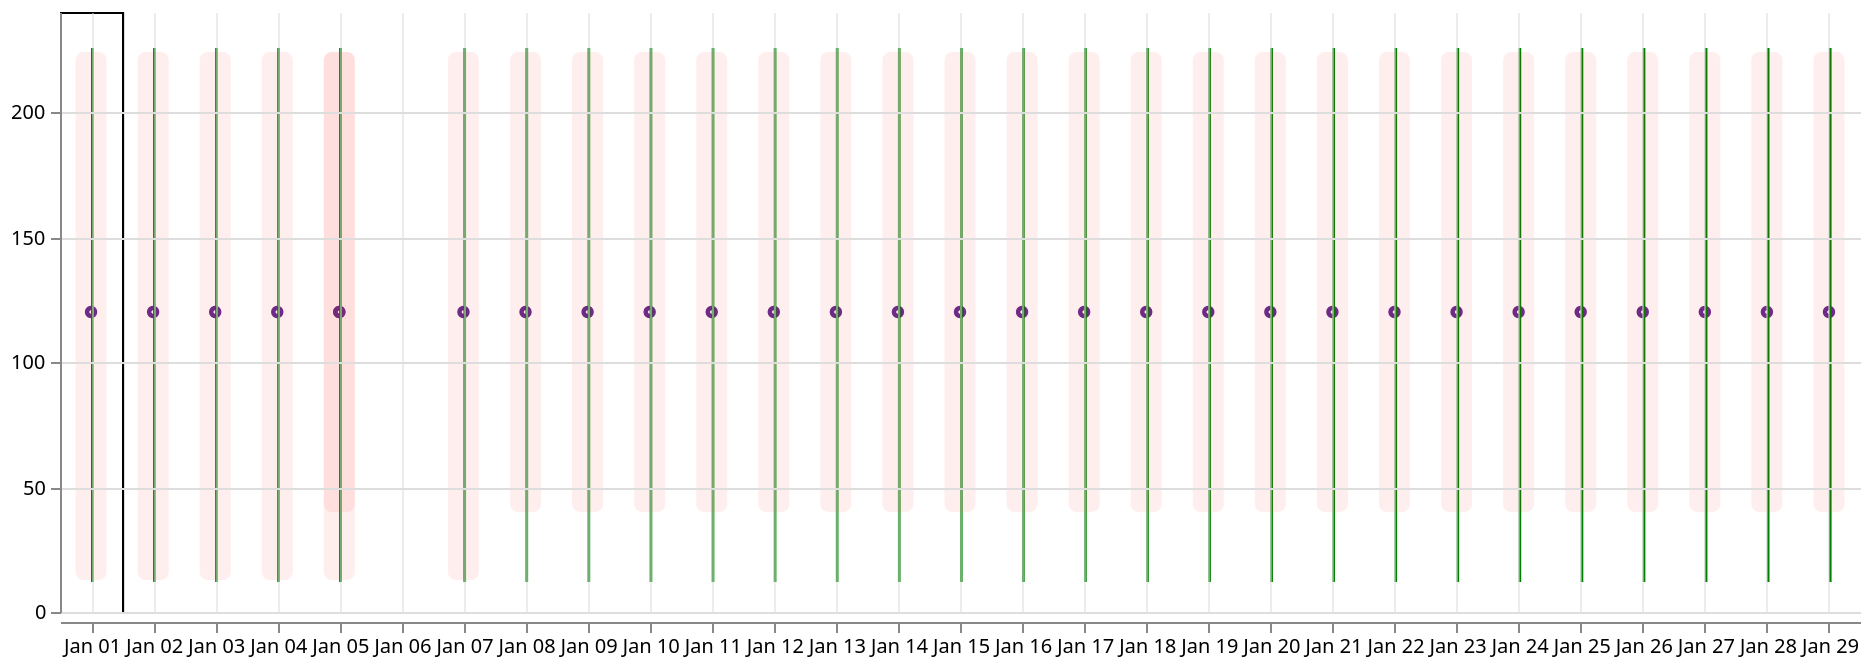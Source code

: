 {
  "$schema": "https://vega.github.io/schema/vega/v5.json",
  "width": 900,
  "height": 300,
  "padding": 5,
  "config": {
    "axisBand": {
      "bandPosition": 1,
      "tickExtra": true,
      "tickOffset": 0
    },
    "axisX": {}
  },
  "signals": [
    {
      "name": "plotWidth",
      "update": "width / length(data('contracts'))"
    }
  ],
  "data": [
    {
      "name": "contracts",
      "values": [
        {
          "date": "2019-01-01",
          "open": 12.9,
          "high": 225.3,
          "low": 12.4,
          "close": 224.2,
          "symbol": "ZCN7"
        },
        {
          "date": "2019-01-02",
          "open": 12.9,
          "high": 225.3,
          "low": 12.4,
          "close": 224.2,
          "symbol": "ZCN7"
        },
        {
          "date": "2019-01-03",
          "open": 12.9,
          "high": 225.3,
          "low": 12.4,
          "close": 224.2,
          "symbol": "ZCN7"
        },
        {
          "date": "2019-01-04",
          "open": 12.9,
          "high": 225.3,
          "low": 12.4,
          "close": 224.2,
          "symbol": "ZCN7"
        },
        {
          "date": "2019-01-07",
          "open": 12.9,
          "high": 225.3,
          "low": 12.4,
          "close": 224.2,
          "symbol": "ZCN7"
        },
        {
          "date": "2019-01-05",
          "open": 12.9,
          "high": 225.3,
          "low": 12.4,
          "close": 224.2,
          "symbol": "ZCN7"
        },
        {
          "date": "2019-01-05",
          "open": 40.2,
          "high": 225.3,
          "low": 12.4,
          "close": 224.2,
          "symbol": "ZCN8"
        },
        {
          "date": "2019-01-08",
          "open": 40.2,
          "high": 225.3,
          "low": 12.4,
          "close": 224.2,
          "symbol": "ZCN8"
        },
        {
          "date": "2019-01-09",
          "open": 40.2,
          "high": 225.3,
          "low": 12.4,
          "close": 224.2,
          "symbol": "ZCN8"
        },
        {
          "date": "2019-01-10",
          "open": 40.2,
          "high": 225.3,
          "low": 12.4,
          "close": 224.2,
          "symbol": "ZCN8"
        },
        {
          "date": "2019-01-11",
          "open": 40.2,
          "high": 225.3,
          "low": 12.4,
          "close": 224.2,
          "symbol": "ZCN8"
        },
        {
          "date": "2019-01-12",
          "open": 40.2,
          "high": 225.3,
          "low": 12.4,
          "close": 224.2,
          "symbol": "ZCN8"
        },
        {
          "date": "2019-01-13",
          "open": 40.2,
          "high": 225.3,
          "low": 12.4,
          "close": 224.2,
          "symbol": "ZCN8"
        },
        {
          "date": "2019-01-14",
          "open": 40.2,
          "high": 225.3,
          "low": 12.4,
          "close": 224.2,
          "symbol": "ZCN8"
        },
        {
          "date": "2019-01-15",
          "open": 40.2,
          "high": 225.3,
          "low": 12.4,
          "close": 224.2,
          "symbol": "ZCN8"
        },
        {
          "date": "2019-01-16",
          "open": 40.2,
          "high": 225.3,
          "low": 12.4,
          "close": 224.2,
          "symbol": "ZCN8"
        },
        {
          "date": "2019-01-17",
          "open": 40.2,
          "high": 225.3,
          "low": 12.4,
          "close": 224.2,
          "symbol": "ZCN8"
        },
        {
          "date": "2019-01-18",
          "open": 40.2,
          "high": 225.3,
          "low": 12.4,
          "close": 224.2,
          "symbol": "ZCN8"
        },
        {
          "date": "2019-01-19",
          "open": 40.2,
          "high": 225.3,
          "low": 12.4,
          "close": 224.2,
          "symbol": "ZCN8"
        },
        {
          "date": "2019-01-20",
          "open": 40.2,
          "high": 225.3,
          "low": 12.4,
          "close": 224.2,
          "symbol": "ZCN8"
        },
        {
          "date": "2019-01-21",
          "open": 40.2,
          "high": 225.3,
          "low": 12.4,
          "close": 224.2,
          "symbol": "ZCN8"
        },
        {
          "date": "2019-01-22",
          "open": 40.2,
          "high": 225.3,
          "low": 12.4,
          "close": 224.2,
          "symbol": "ZCN8"
        },
        {
          "date": "2019-01-23",
          "open": 40.2,
          "high": 225.3,
          "low": 12.4,
          "close": 224.2,
          "symbol": "ZCN8"
        },
        {
          "date": "2019-01-24",
          "open": 40.2,
          "high": 225.3,
          "low": 12.4,
          "close": 224.2,
          "symbol": "ZCN8"
        },
        {
          "date": "2019-01-25",
          "open": 40.2,
          "high": 225.3,
          "low": 12.4,
          "close": 224.2,
          "symbol": "ZCN8"
        },
        {
          "date": "2019-01-26",
          "open": 40.2,
          "high": 225.3,
          "low": 12.4,
          "close": 224.2,
          "symbol": "ZCN8"
        },
        {
          "date": "2019-01-27",
          "open": 40.2,
          "high": 225.3,
          "low": 12.4,
          "close": 224.2,
          "symbol": "ZCN8"
        },
        {
          "date": "2019-01-28",
          "open": 40.2,
          "high": 225.3,
          "low": 12.4,
          "close": 224.2,
          "symbol": "ZCN8"
        },
        {
          "date": "2019-01-29",
          "open": 40.2,
          "high": 225.3,
          "low": 12.4,
          "close": 224.2,
          "symbol": "ZCN8"
        }
      ],
      "format": {
        "parse": {
          "date": "date"
        }
      }
    }
  ],
  "scales": [
    {
      "name": "xscale",
      "type": "utc",
      "range": "width",
      "domain": {
        "data": "contracts",
        "field": "date"
      },
      "padding": {
        "signal": "plotWidth  /2"
      }
    },
    {
      "name": "yscale",
      "type": "linear",
      "range": "height",
      "round": true,
      "domain": {
        "data": "contracts",
        "fields": [
          "high",
          "low"
        ]
      },
      "nice": true,
      "zero": false
    }
  ],
  "axes": [
    {
      "orient": "bottom",
      "scale": "xscale",
      "zindex": 1,
      "formatType": "time",
      "format": "%b %d",
      "tickCount": "day",
      "grid": true,
      "gridOpacity": 0.5,
      "offset": {
        "value": 5
      }
      
    },
    {
      "orient": "left",
      "scale": "yscale",
      "tickCount": 5,
      "zindex": 1,
      "grid": true
    }
  ],
  "marks": [
    {
      "type": "symbol",
      "from": {
        "data": "contracts"
      },
      "encode": {
        "enter": {
          
          "stroke": {
            "value": "#652c90"
          }
        },
        "update": {
          "x": {
            "scale": "xscale",
            "field": "date"
          },
          "y": {
            "signal": "height /2"
          },
          "strokeWidth": {
            "value": 4
          },
          "size": {
            "value": 5
          },
          "shape": {
            "value": "circle"
          }
        }
      }
    },
    {
      "type": "group",
      "from": {
        "facet": {
          "data": "contracts",
          "name": "contract",
          "groupby": "symbol"
        }
      },
      "encode": {
        "enter": {
          "xc": {
            "scale": "xscale",
            "field": "date"
          },
          "width": { "signal": "plotWidth"},
          "height": { "signal": "height" },
          "stroke": {
            "value": "black"
          }
        }
      },
      "marks": [
        {
          "type": "rect",
          "from": {
            "data": "contract"
          },
          "encode": {
            "enter": {
              "fill": {
                "value": "green"
              },
              "width": {
                "value": 1.3
              }
            },
            "update": {
              "x": {
                "scale": "xscale",
                "field": "date"
              },
              "y": {
                "scale": "yscale",
                "field": "high"
              },
              "y2": {
                "scale": "yscale",
                "field": "low"
              }
            }
          }
        },
        {
          "type": "rect",
          "from": {
            "data": "contract"
          },
          "encode": {
            "enter": {
              "fill": {
                "value": "#ff000011"
              },
              "cornerRadius": {
                "value": 4
              }
            },
            "update": {
              "xc": {
                "scale": "xscale",
                "field": "date"
              },
              "width": {
                "signal": "plotWidth / 2"
              },
              
            "offset": {
              "signal": "plotWidth / 2"
            },
              "y": {
                "scale": "yscale",
                "field": "open"
              },
              "y2": {
                "scale": "yscale",
                "field": "close"
              }
            }
          }
        }
      ]
    }
  ]
}